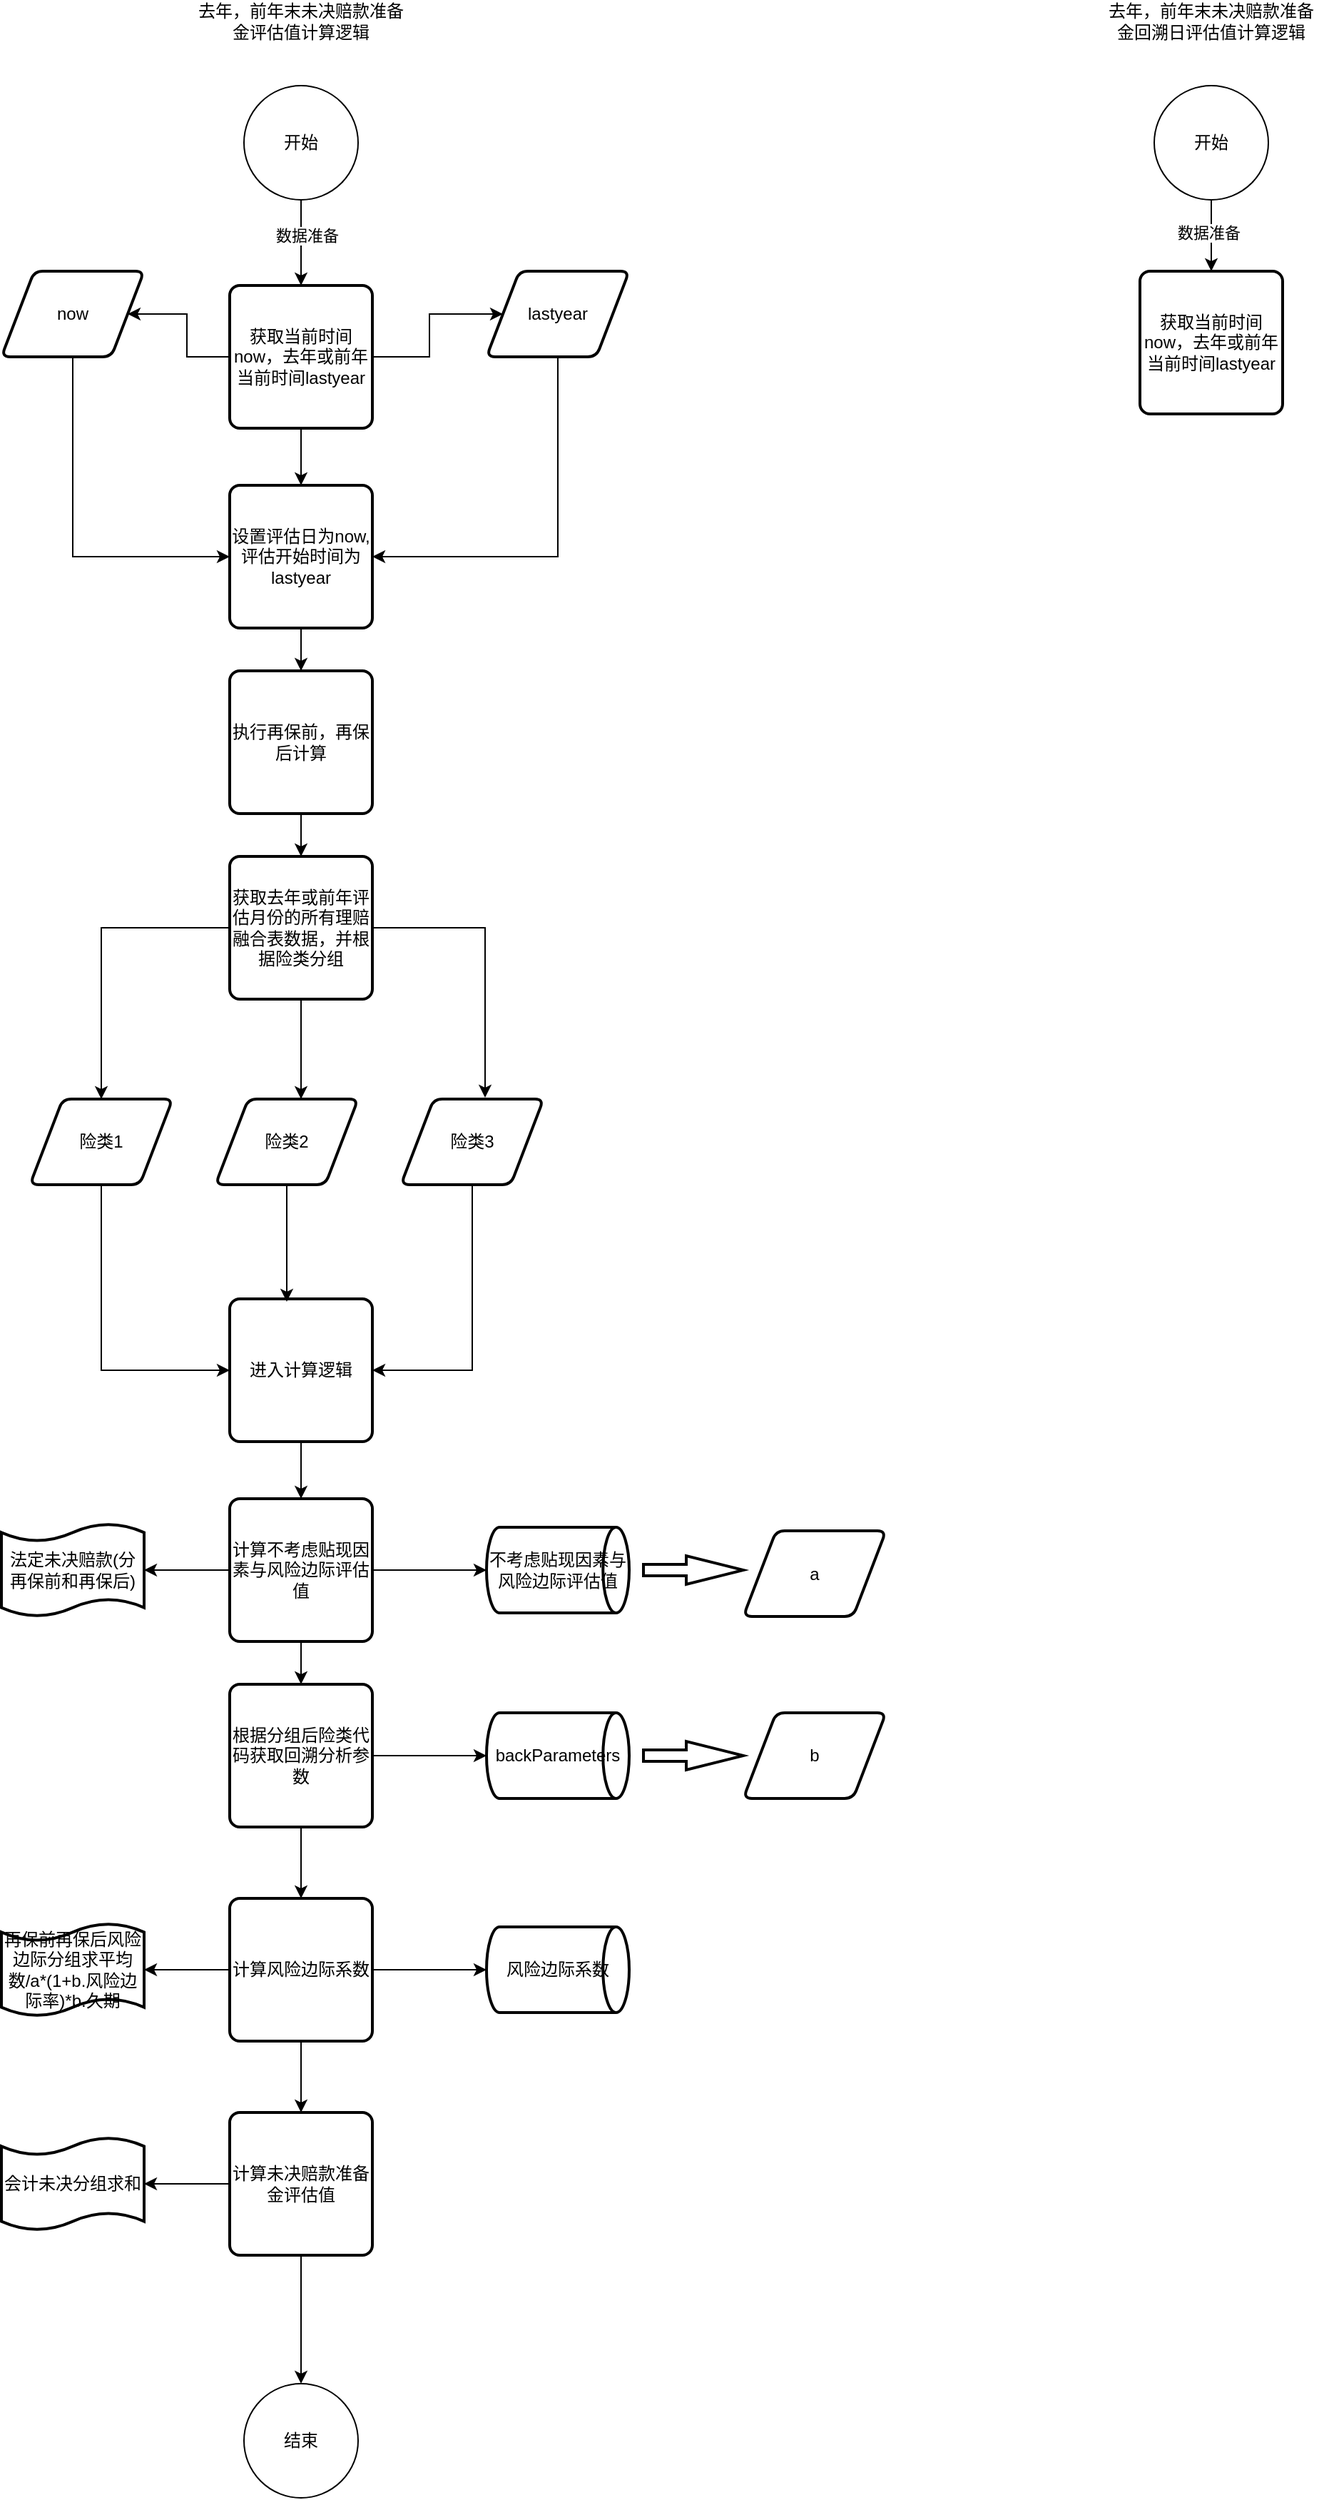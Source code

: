 <mxfile version="21.8.2" type="github">
  <diagram name="第 1 页" id="hd4iWSOs5ydH5sYwvfdb">
    <mxGraphModel dx="954" dy="495" grid="1" gridSize="10" guides="1" tooltips="1" connect="1" arrows="1" fold="1" page="1" pageScale="1" pageWidth="827" pageHeight="1169" math="0" shadow="0">
      <root>
        <mxCell id="0" />
        <mxCell id="1" parent="0" />
        <mxCell id="tJB3gldnxjRfWqx4vpF3-52" value="" style="edgeStyle=orthogonalEdgeStyle;rounded=0;orthogonalLoop=1;jettySize=auto;html=1;" edge="1" parent="1" source="tJB3gldnxjRfWqx4vpF3-3" target="tJB3gldnxjRfWqx4vpF3-5">
          <mxGeometry relative="1" as="geometry" />
        </mxCell>
        <mxCell id="tJB3gldnxjRfWqx4vpF3-80" value="数据准备" style="edgeLabel;html=1;align=center;verticalAlign=middle;resizable=0;points=[];" vertex="1" connectable="0" parent="tJB3gldnxjRfWqx4vpF3-52">
          <mxGeometry x="-0.167" y="4" relative="1" as="geometry">
            <mxPoint as="offset" />
          </mxGeometry>
        </mxCell>
        <mxCell id="tJB3gldnxjRfWqx4vpF3-3" value="开始" style="ellipse;whiteSpace=wrap;html=1;aspect=fixed;" vertex="1" parent="1">
          <mxGeometry x="350" y="250" width="80" height="80" as="geometry" />
        </mxCell>
        <mxCell id="tJB3gldnxjRfWqx4vpF3-4" value="结束" style="ellipse;whiteSpace=wrap;html=1;aspect=fixed;" vertex="1" parent="1">
          <mxGeometry x="350" y="1860" width="80" height="80" as="geometry" />
        </mxCell>
        <mxCell id="tJB3gldnxjRfWqx4vpF3-10" style="edgeStyle=orthogonalEdgeStyle;rounded=0;orthogonalLoop=1;jettySize=auto;html=1;" edge="1" parent="1" source="tJB3gldnxjRfWqx4vpF3-5" target="tJB3gldnxjRfWqx4vpF3-7">
          <mxGeometry relative="1" as="geometry" />
        </mxCell>
        <mxCell id="tJB3gldnxjRfWqx4vpF3-11" style="edgeStyle=orthogonalEdgeStyle;rounded=0;orthogonalLoop=1;jettySize=auto;html=1;" edge="1" parent="1" source="tJB3gldnxjRfWqx4vpF3-5" target="tJB3gldnxjRfWqx4vpF3-6">
          <mxGeometry relative="1" as="geometry" />
        </mxCell>
        <mxCell id="tJB3gldnxjRfWqx4vpF3-53" value="" style="edgeStyle=orthogonalEdgeStyle;rounded=0;orthogonalLoop=1;jettySize=auto;html=1;" edge="1" parent="1" source="tJB3gldnxjRfWqx4vpF3-5" target="tJB3gldnxjRfWqx4vpF3-8">
          <mxGeometry relative="1" as="geometry" />
        </mxCell>
        <mxCell id="tJB3gldnxjRfWqx4vpF3-5" value="获取当前时间now，去年或前年当前时间lastyear" style="rounded=1;whiteSpace=wrap;html=1;absoluteArcSize=1;arcSize=14;strokeWidth=2;" vertex="1" parent="1">
          <mxGeometry x="340" y="390" width="100" height="100" as="geometry" />
        </mxCell>
        <mxCell id="tJB3gldnxjRfWqx4vpF3-12" style="edgeStyle=orthogonalEdgeStyle;rounded=0;orthogonalLoop=1;jettySize=auto;html=1;entryX=0;entryY=0.5;entryDx=0;entryDy=0;" edge="1" parent="1" source="tJB3gldnxjRfWqx4vpF3-6" target="tJB3gldnxjRfWqx4vpF3-8">
          <mxGeometry relative="1" as="geometry">
            <mxPoint x="230" y="690" as="targetPoint" />
            <Array as="points">
              <mxPoint x="230" y="580" />
            </Array>
          </mxGeometry>
        </mxCell>
        <mxCell id="tJB3gldnxjRfWqx4vpF3-6" value="now" style="shape=parallelogram;html=1;strokeWidth=2;perimeter=parallelogramPerimeter;whiteSpace=wrap;rounded=1;arcSize=12;size=0.23;" vertex="1" parent="1">
          <mxGeometry x="180" y="380" width="100" height="60" as="geometry" />
        </mxCell>
        <mxCell id="tJB3gldnxjRfWqx4vpF3-17" style="edgeStyle=orthogonalEdgeStyle;rounded=0;orthogonalLoop=1;jettySize=auto;html=1;entryX=1;entryY=0.5;entryDx=0;entryDy=0;" edge="1" parent="1" source="tJB3gldnxjRfWqx4vpF3-7" target="tJB3gldnxjRfWqx4vpF3-8">
          <mxGeometry relative="1" as="geometry">
            <mxPoint x="570" y="670" as="targetPoint" />
            <Array as="points">
              <mxPoint x="570" y="580" />
            </Array>
          </mxGeometry>
        </mxCell>
        <mxCell id="tJB3gldnxjRfWqx4vpF3-7" value="lastyear" style="shape=parallelogram;html=1;strokeWidth=2;perimeter=parallelogramPerimeter;whiteSpace=wrap;rounded=1;arcSize=12;size=0.23;" vertex="1" parent="1">
          <mxGeometry x="520" y="380" width="100" height="60" as="geometry" />
        </mxCell>
        <mxCell id="tJB3gldnxjRfWqx4vpF3-54" value="" style="edgeStyle=orthogonalEdgeStyle;rounded=0;orthogonalLoop=1;jettySize=auto;html=1;" edge="1" parent="1" source="tJB3gldnxjRfWqx4vpF3-8" target="tJB3gldnxjRfWqx4vpF3-18">
          <mxGeometry relative="1" as="geometry" />
        </mxCell>
        <mxCell id="tJB3gldnxjRfWqx4vpF3-8" value="设置评估日为now,评估开始时间为lastyear" style="rounded=1;whiteSpace=wrap;html=1;absoluteArcSize=1;arcSize=14;strokeWidth=2;" vertex="1" parent="1">
          <mxGeometry x="340" y="530" width="100" height="100" as="geometry" />
        </mxCell>
        <mxCell id="tJB3gldnxjRfWqx4vpF3-55" value="" style="edgeStyle=orthogonalEdgeStyle;rounded=0;orthogonalLoop=1;jettySize=auto;html=1;" edge="1" parent="1" source="tJB3gldnxjRfWqx4vpF3-18" target="tJB3gldnxjRfWqx4vpF3-19">
          <mxGeometry relative="1" as="geometry" />
        </mxCell>
        <mxCell id="tJB3gldnxjRfWqx4vpF3-18" value="执行再保前，再保后计算" style="rounded=1;whiteSpace=wrap;html=1;absoluteArcSize=1;arcSize=14;strokeWidth=2;" vertex="1" parent="1">
          <mxGeometry x="340" y="660" width="100" height="100" as="geometry" />
        </mxCell>
        <mxCell id="tJB3gldnxjRfWqx4vpF3-24" style="edgeStyle=orthogonalEdgeStyle;rounded=0;orthogonalLoop=1;jettySize=auto;html=1;entryX=0.5;entryY=0;entryDx=0;entryDy=0;" edge="1" parent="1" source="tJB3gldnxjRfWqx4vpF3-19" target="tJB3gldnxjRfWqx4vpF3-21">
          <mxGeometry relative="1" as="geometry" />
        </mxCell>
        <mxCell id="tJB3gldnxjRfWqx4vpF3-19" value="获取去年或前年评估月份的所有理赔融合表数据，并根据险类分组" style="rounded=1;whiteSpace=wrap;html=1;absoluteArcSize=1;arcSize=14;strokeWidth=2;" vertex="1" parent="1">
          <mxGeometry x="340" y="790" width="100" height="100" as="geometry" />
        </mxCell>
        <mxCell id="tJB3gldnxjRfWqx4vpF3-63" style="edgeStyle=orthogonalEdgeStyle;rounded=0;orthogonalLoop=1;jettySize=auto;html=1;entryX=0;entryY=0.5;entryDx=0;entryDy=0;" edge="1" parent="1" source="tJB3gldnxjRfWqx4vpF3-21" target="tJB3gldnxjRfWqx4vpF3-27">
          <mxGeometry relative="1" as="geometry">
            <mxPoint x="250" y="1190" as="targetPoint" />
            <Array as="points">
              <mxPoint x="250" y="1150" />
            </Array>
          </mxGeometry>
        </mxCell>
        <mxCell id="tJB3gldnxjRfWqx4vpF3-21" value="险类1" style="shape=parallelogram;html=1;strokeWidth=2;perimeter=parallelogramPerimeter;whiteSpace=wrap;rounded=1;arcSize=12;size=0.23;" vertex="1" parent="1">
          <mxGeometry x="200" y="960" width="100" height="60" as="geometry" />
        </mxCell>
        <mxCell id="tJB3gldnxjRfWqx4vpF3-22" value="险类2" style="shape=parallelogram;html=1;strokeWidth=2;perimeter=parallelogramPerimeter;whiteSpace=wrap;rounded=1;arcSize=12;size=0.23;" vertex="1" parent="1">
          <mxGeometry x="330" y="960" width="100" height="60" as="geometry" />
        </mxCell>
        <mxCell id="tJB3gldnxjRfWqx4vpF3-64" style="edgeStyle=orthogonalEdgeStyle;rounded=0;orthogonalLoop=1;jettySize=auto;html=1;entryX=1;entryY=0.5;entryDx=0;entryDy=0;" edge="1" parent="1" source="tJB3gldnxjRfWqx4vpF3-23" target="tJB3gldnxjRfWqx4vpF3-27">
          <mxGeometry relative="1" as="geometry">
            <mxPoint x="510" y="1230" as="targetPoint" />
            <Array as="points">
              <mxPoint x="510" y="1150" />
            </Array>
          </mxGeometry>
        </mxCell>
        <mxCell id="tJB3gldnxjRfWqx4vpF3-23" value="险类3" style="shape=parallelogram;html=1;strokeWidth=2;perimeter=parallelogramPerimeter;whiteSpace=wrap;rounded=1;arcSize=12;size=0.23;" vertex="1" parent="1">
          <mxGeometry x="460" y="960" width="100" height="60" as="geometry" />
        </mxCell>
        <mxCell id="tJB3gldnxjRfWqx4vpF3-25" style="edgeStyle=orthogonalEdgeStyle;rounded=0;orthogonalLoop=1;jettySize=auto;html=1;entryX=0.6;entryY=0;entryDx=0;entryDy=0;entryPerimeter=0;" edge="1" parent="1" source="tJB3gldnxjRfWqx4vpF3-19" target="tJB3gldnxjRfWqx4vpF3-22">
          <mxGeometry relative="1" as="geometry" />
        </mxCell>
        <mxCell id="tJB3gldnxjRfWqx4vpF3-26" style="edgeStyle=orthogonalEdgeStyle;rounded=0;orthogonalLoop=1;jettySize=auto;html=1;entryX=0.59;entryY=-0.017;entryDx=0;entryDy=0;entryPerimeter=0;" edge="1" parent="1" source="tJB3gldnxjRfWqx4vpF3-19" target="tJB3gldnxjRfWqx4vpF3-23">
          <mxGeometry relative="1" as="geometry" />
        </mxCell>
        <mxCell id="tJB3gldnxjRfWqx4vpF3-33" value="" style="edgeStyle=orthogonalEdgeStyle;rounded=0;orthogonalLoop=1;jettySize=auto;html=1;" edge="1" parent="1" source="tJB3gldnxjRfWqx4vpF3-27" target="tJB3gldnxjRfWqx4vpF3-31">
          <mxGeometry relative="1" as="geometry" />
        </mxCell>
        <mxCell id="tJB3gldnxjRfWqx4vpF3-27" value="进入计算逻辑" style="rounded=1;whiteSpace=wrap;html=1;absoluteArcSize=1;arcSize=14;strokeWidth=2;" vertex="1" parent="1">
          <mxGeometry x="340" y="1100" width="100" height="100" as="geometry" />
        </mxCell>
        <mxCell id="tJB3gldnxjRfWqx4vpF3-66" value="" style="edgeStyle=orthogonalEdgeStyle;rounded=0;orthogonalLoop=1;jettySize=auto;html=1;" edge="1" parent="1" source="tJB3gldnxjRfWqx4vpF3-31" target="tJB3gldnxjRfWqx4vpF3-32">
          <mxGeometry relative="1" as="geometry" />
        </mxCell>
        <mxCell id="tJB3gldnxjRfWqx4vpF3-67" value="" style="edgeStyle=orthogonalEdgeStyle;rounded=0;orthogonalLoop=1;jettySize=auto;html=1;" edge="1" parent="1" source="tJB3gldnxjRfWqx4vpF3-31" target="tJB3gldnxjRfWqx4vpF3-40">
          <mxGeometry relative="1" as="geometry" />
        </mxCell>
        <mxCell id="tJB3gldnxjRfWqx4vpF3-69" value="" style="edgeStyle=orthogonalEdgeStyle;rounded=0;orthogonalLoop=1;jettySize=auto;html=1;" edge="1" parent="1" source="tJB3gldnxjRfWqx4vpF3-31" target="tJB3gldnxjRfWqx4vpF3-34">
          <mxGeometry relative="1" as="geometry" />
        </mxCell>
        <mxCell id="tJB3gldnxjRfWqx4vpF3-31" value="计算不考虑贴现因素与风险边际评估值" style="rounded=1;whiteSpace=wrap;html=1;absoluteArcSize=1;arcSize=14;strokeWidth=2;" vertex="1" parent="1">
          <mxGeometry x="340" y="1240" width="100" height="100" as="geometry" />
        </mxCell>
        <mxCell id="tJB3gldnxjRfWqx4vpF3-32" value="法定未决赔款(分再保前和再保后)" style="shape=tape;whiteSpace=wrap;html=1;strokeWidth=2;size=0.19" vertex="1" parent="1">
          <mxGeometry x="180" y="1257.5" width="100" height="65" as="geometry" />
        </mxCell>
        <mxCell id="tJB3gldnxjRfWqx4vpF3-68" value="" style="edgeStyle=orthogonalEdgeStyle;rounded=0;orthogonalLoop=1;jettySize=auto;html=1;" edge="1" parent="1" source="tJB3gldnxjRfWqx4vpF3-34" target="tJB3gldnxjRfWqx4vpF3-44">
          <mxGeometry relative="1" as="geometry" />
        </mxCell>
        <mxCell id="tJB3gldnxjRfWqx4vpF3-70" value="" style="edgeStyle=orthogonalEdgeStyle;rounded=0;orthogonalLoop=1;jettySize=auto;html=1;" edge="1" parent="1" source="tJB3gldnxjRfWqx4vpF3-34" target="tJB3gldnxjRfWqx4vpF3-36">
          <mxGeometry relative="1" as="geometry" />
        </mxCell>
        <mxCell id="tJB3gldnxjRfWqx4vpF3-34" value="根据分组后险类代码获取回溯分析参数" style="rounded=1;whiteSpace=wrap;html=1;absoluteArcSize=1;arcSize=14;strokeWidth=2;" vertex="1" parent="1">
          <mxGeometry x="340" y="1370" width="100" height="100" as="geometry" />
        </mxCell>
        <mxCell id="tJB3gldnxjRfWqx4vpF3-71" value="" style="edgeStyle=orthogonalEdgeStyle;rounded=0;orthogonalLoop=1;jettySize=auto;html=1;" edge="1" parent="1" source="tJB3gldnxjRfWqx4vpF3-36" target="tJB3gldnxjRfWqx4vpF3-48">
          <mxGeometry relative="1" as="geometry" />
        </mxCell>
        <mxCell id="tJB3gldnxjRfWqx4vpF3-72" value="" style="edgeStyle=orthogonalEdgeStyle;rounded=0;orthogonalLoop=1;jettySize=auto;html=1;" edge="1" parent="1" source="tJB3gldnxjRfWqx4vpF3-36" target="tJB3gldnxjRfWqx4vpF3-37">
          <mxGeometry relative="1" as="geometry" />
        </mxCell>
        <mxCell id="tJB3gldnxjRfWqx4vpF3-73" value="" style="edgeStyle=orthogonalEdgeStyle;rounded=0;orthogonalLoop=1;jettySize=auto;html=1;" edge="1" parent="1" source="tJB3gldnxjRfWqx4vpF3-36" target="tJB3gldnxjRfWqx4vpF3-50">
          <mxGeometry relative="1" as="geometry" />
        </mxCell>
        <mxCell id="tJB3gldnxjRfWqx4vpF3-36" value="计算风险边际系数" style="rounded=1;whiteSpace=wrap;html=1;absoluteArcSize=1;arcSize=14;strokeWidth=2;" vertex="1" parent="1">
          <mxGeometry x="340" y="1520" width="100" height="100" as="geometry" />
        </mxCell>
        <mxCell id="tJB3gldnxjRfWqx4vpF3-37" value="再保前再保后风险边际分组求平均数/a*(1+b.风险边际率)*b.久期" style="shape=tape;whiteSpace=wrap;html=1;strokeWidth=2;size=0.19" vertex="1" parent="1">
          <mxGeometry x="180" y="1537.5" width="100" height="65" as="geometry" />
        </mxCell>
        <mxCell id="tJB3gldnxjRfWqx4vpF3-39" value="" style="verticalLabelPosition=bottom;verticalAlign=top;html=1;strokeWidth=2;shape=mxgraph.arrows2.arrow;dy=0.6;dx=40;notch=0;" vertex="1" parent="1">
          <mxGeometry x="630" y="1280" width="70" height="20" as="geometry" />
        </mxCell>
        <mxCell id="tJB3gldnxjRfWqx4vpF3-40" value="不考虑贴现因素与风险边际评估值" style="strokeWidth=2;html=1;shape=mxgraph.flowchart.direct_data;whiteSpace=wrap;" vertex="1" parent="1">
          <mxGeometry x="520" y="1260" width="100" height="60" as="geometry" />
        </mxCell>
        <mxCell id="tJB3gldnxjRfWqx4vpF3-41" value="a" style="shape=parallelogram;html=1;strokeWidth=2;perimeter=parallelogramPerimeter;whiteSpace=wrap;rounded=1;arcSize=12;size=0.23;" vertex="1" parent="1">
          <mxGeometry x="700" y="1262.5" width="100" height="60" as="geometry" />
        </mxCell>
        <mxCell id="tJB3gldnxjRfWqx4vpF3-43" value="" style="verticalLabelPosition=bottom;verticalAlign=top;html=1;strokeWidth=2;shape=mxgraph.arrows2.arrow;dy=0.6;dx=40;notch=0;" vertex="1" parent="1">
          <mxGeometry x="630" y="1410" width="70" height="20" as="geometry" />
        </mxCell>
        <mxCell id="tJB3gldnxjRfWqx4vpF3-44" value="backParameters" style="strokeWidth=2;html=1;shape=mxgraph.flowchart.direct_data;whiteSpace=wrap;" vertex="1" parent="1">
          <mxGeometry x="520" y="1390" width="100" height="60" as="geometry" />
        </mxCell>
        <mxCell id="tJB3gldnxjRfWqx4vpF3-45" value="b" style="shape=parallelogram;html=1;strokeWidth=2;perimeter=parallelogramPerimeter;whiteSpace=wrap;rounded=1;arcSize=12;size=0.23;" vertex="1" parent="1">
          <mxGeometry x="700" y="1390" width="100" height="60" as="geometry" />
        </mxCell>
        <mxCell id="tJB3gldnxjRfWqx4vpF3-48" value="风险边际系数" style="strokeWidth=2;html=1;shape=mxgraph.flowchart.direct_data;whiteSpace=wrap;" vertex="1" parent="1">
          <mxGeometry x="520" y="1540" width="100" height="60" as="geometry" />
        </mxCell>
        <mxCell id="tJB3gldnxjRfWqx4vpF3-74" value="" style="edgeStyle=orthogonalEdgeStyle;rounded=0;orthogonalLoop=1;jettySize=auto;html=1;" edge="1" parent="1" source="tJB3gldnxjRfWqx4vpF3-50" target="tJB3gldnxjRfWqx4vpF3-51">
          <mxGeometry relative="1" as="geometry" />
        </mxCell>
        <mxCell id="tJB3gldnxjRfWqx4vpF3-75" value="" style="edgeStyle=orthogonalEdgeStyle;rounded=0;orthogonalLoop=1;jettySize=auto;html=1;" edge="1" parent="1" source="tJB3gldnxjRfWqx4vpF3-50" target="tJB3gldnxjRfWqx4vpF3-4">
          <mxGeometry relative="1" as="geometry" />
        </mxCell>
        <mxCell id="tJB3gldnxjRfWqx4vpF3-50" value="计算未决赔款准备金评估值" style="rounded=1;whiteSpace=wrap;html=1;absoluteArcSize=1;arcSize=14;strokeWidth=2;" vertex="1" parent="1">
          <mxGeometry x="340" y="1670" width="100" height="100" as="geometry" />
        </mxCell>
        <mxCell id="tJB3gldnxjRfWqx4vpF3-51" value="会计未决分组求和" style="shape=tape;whiteSpace=wrap;html=1;strokeWidth=2;size=0.19" vertex="1" parent="1">
          <mxGeometry x="180" y="1687.5" width="100" height="65" as="geometry" />
        </mxCell>
        <mxCell id="tJB3gldnxjRfWqx4vpF3-65" style="edgeStyle=orthogonalEdgeStyle;rounded=0;orthogonalLoop=1;jettySize=auto;html=1;entryX=0.4;entryY=0.02;entryDx=0;entryDy=0;entryPerimeter=0;" edge="1" parent="1" source="tJB3gldnxjRfWqx4vpF3-22" target="tJB3gldnxjRfWqx4vpF3-27">
          <mxGeometry relative="1" as="geometry" />
        </mxCell>
        <mxCell id="tJB3gldnxjRfWqx4vpF3-76" value="去年，前年末未决赔款准备金评估值计算逻辑" style="text;strokeColor=none;align=center;fillColor=none;html=1;verticalAlign=middle;whiteSpace=wrap;rounded=0;" vertex="1" parent="1">
          <mxGeometry x="312" y="190" width="156" height="30" as="geometry" />
        </mxCell>
        <mxCell id="tJB3gldnxjRfWqx4vpF3-77" value="去年，前年末未决赔款准备金回溯日评估值计算逻辑" style="text;strokeColor=none;align=center;fillColor=none;html=1;verticalAlign=middle;whiteSpace=wrap;rounded=0;" vertex="1" parent="1">
          <mxGeometry x="950" y="190" width="156" height="30" as="geometry" />
        </mxCell>
        <mxCell id="tJB3gldnxjRfWqx4vpF3-81" value="" style="edgeStyle=orthogonalEdgeStyle;rounded=0;orthogonalLoop=1;jettySize=auto;html=1;" edge="1" parent="1" source="tJB3gldnxjRfWqx4vpF3-78" target="tJB3gldnxjRfWqx4vpF3-79">
          <mxGeometry relative="1" as="geometry" />
        </mxCell>
        <mxCell id="tJB3gldnxjRfWqx4vpF3-82" value="数据准备" style="edgeLabel;html=1;align=center;verticalAlign=middle;resizable=0;points=[];" vertex="1" connectable="0" parent="tJB3gldnxjRfWqx4vpF3-81">
          <mxGeometry x="-0.08" y="-2" relative="1" as="geometry">
            <mxPoint as="offset" />
          </mxGeometry>
        </mxCell>
        <mxCell id="tJB3gldnxjRfWqx4vpF3-78" value="开始" style="ellipse;whiteSpace=wrap;html=1;aspect=fixed;" vertex="1" parent="1">
          <mxGeometry x="988" y="250" width="80" height="80" as="geometry" />
        </mxCell>
        <mxCell id="tJB3gldnxjRfWqx4vpF3-79" value="获取当前时间now，去年或前年当前时间lastyear" style="rounded=1;whiteSpace=wrap;html=1;absoluteArcSize=1;arcSize=14;strokeWidth=2;" vertex="1" parent="1">
          <mxGeometry x="978" y="380" width="100" height="100" as="geometry" />
        </mxCell>
      </root>
    </mxGraphModel>
  </diagram>
</mxfile>
